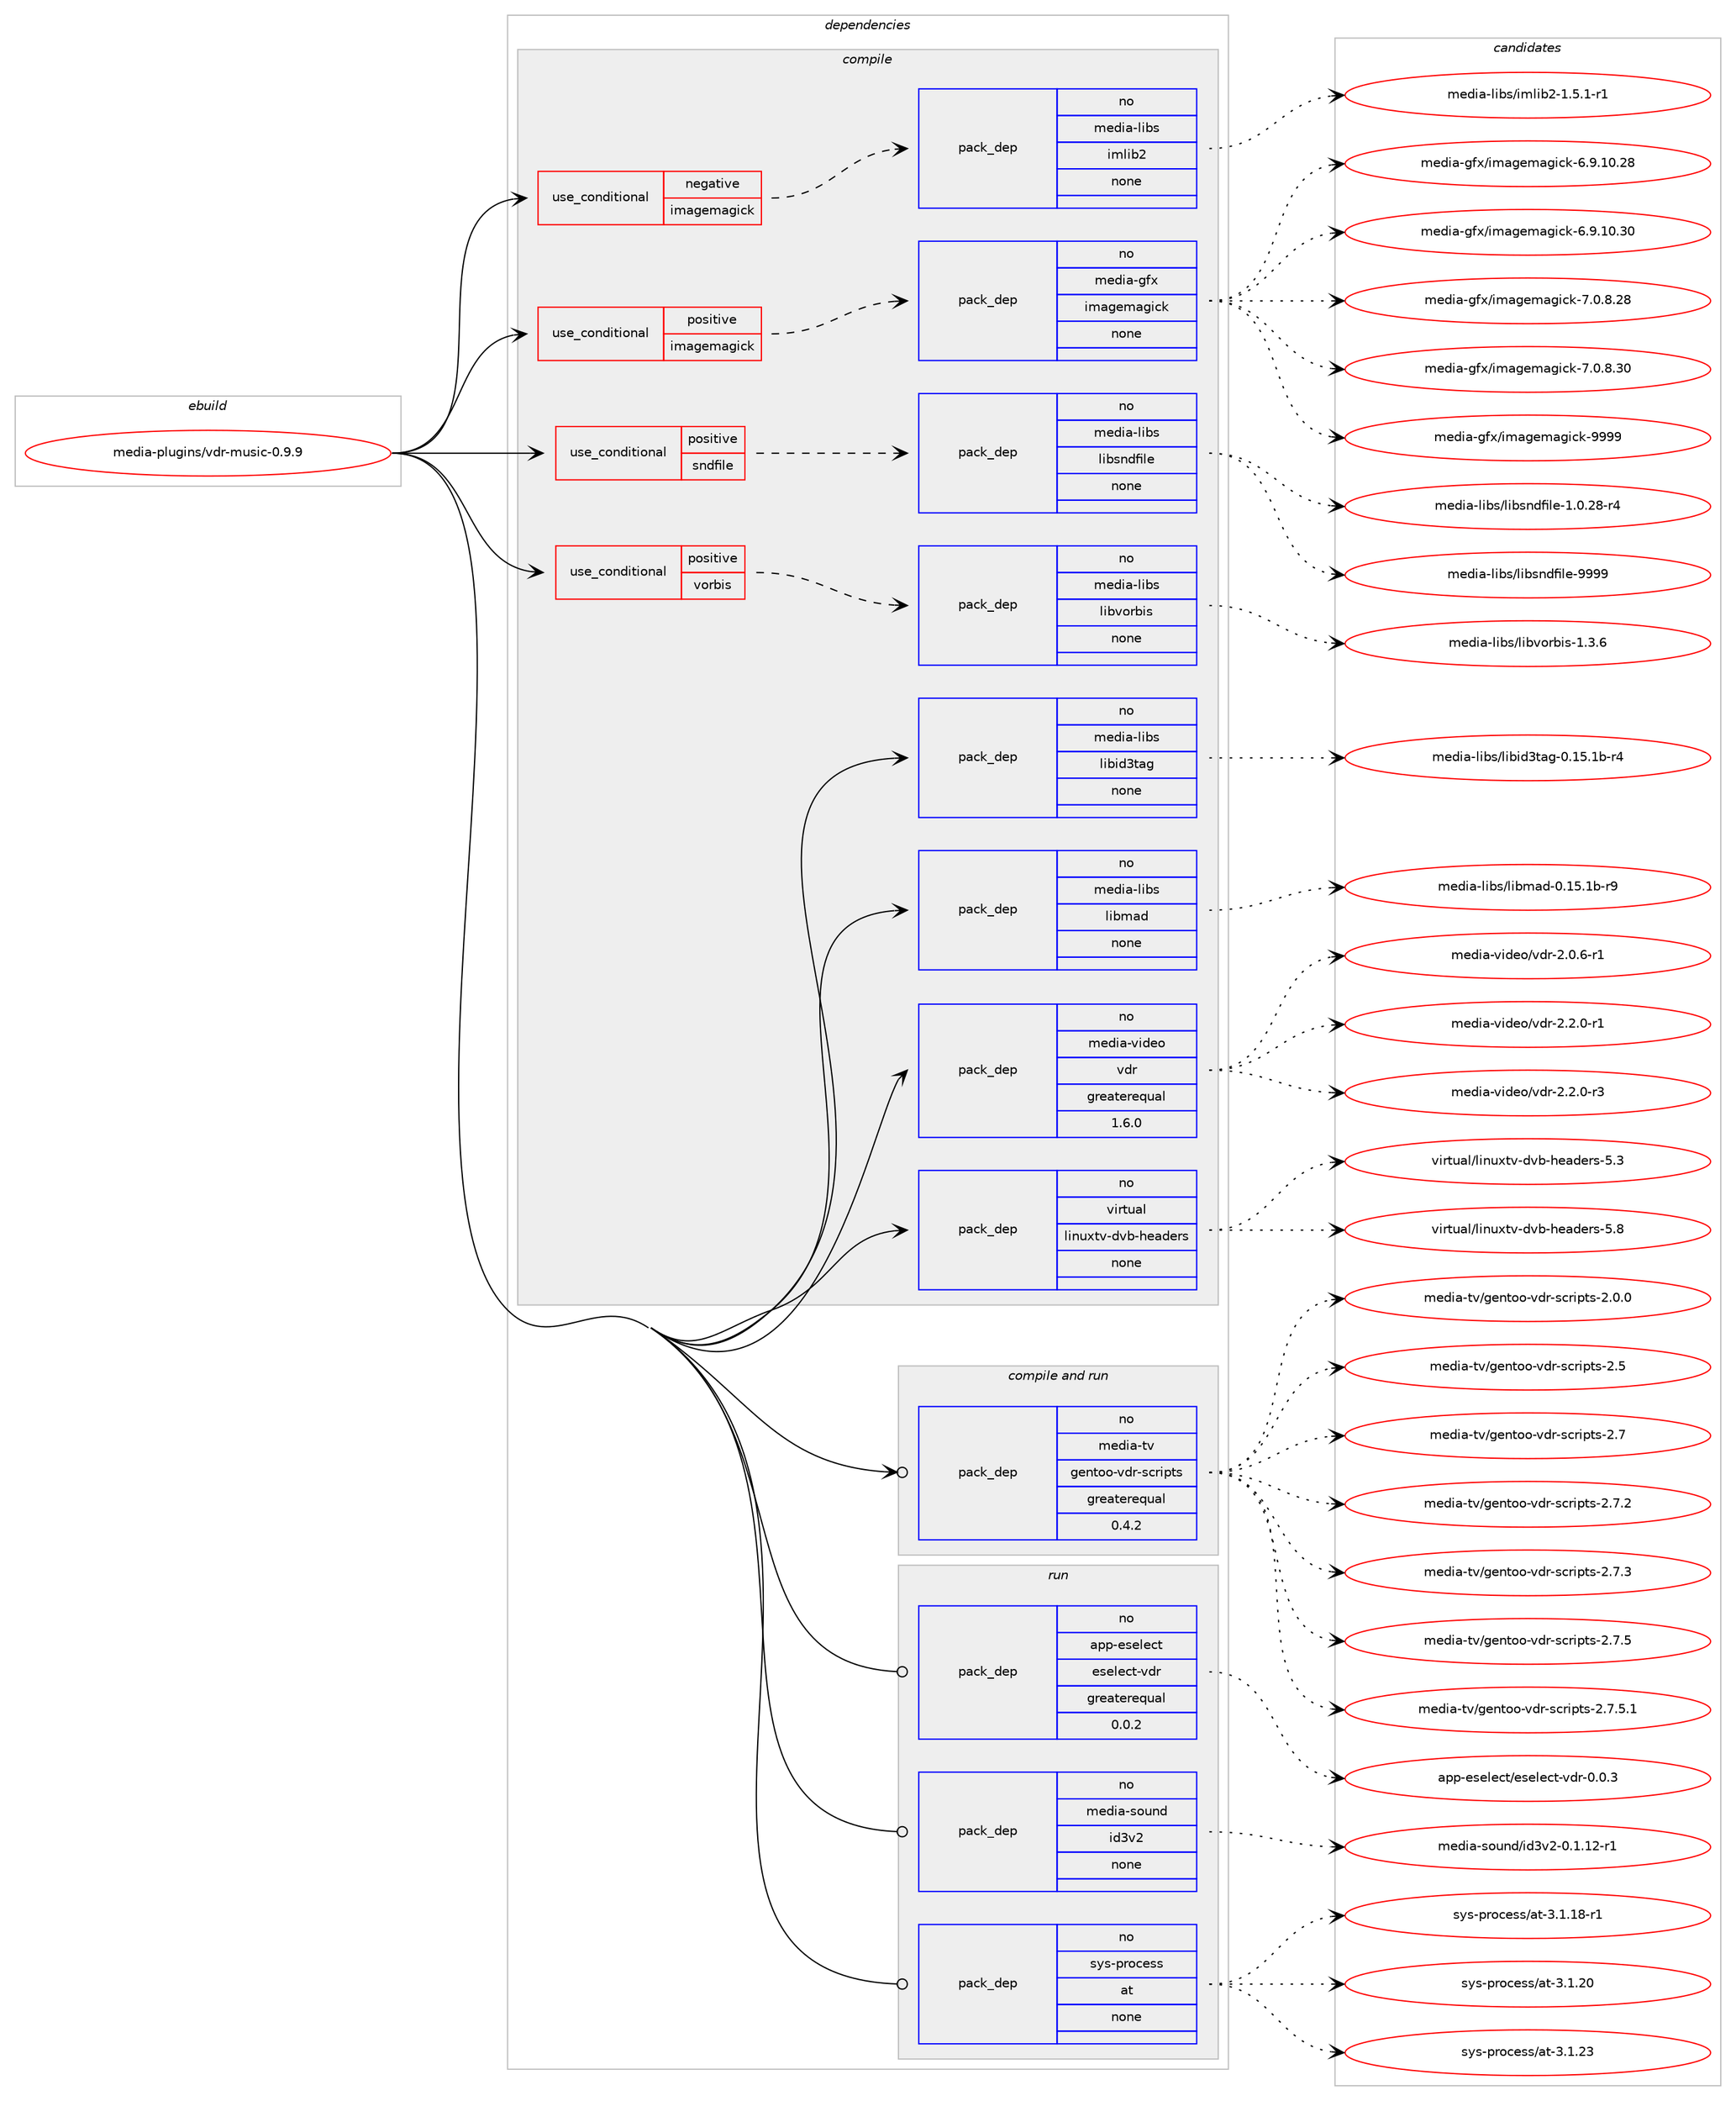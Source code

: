 digraph prolog {

# *************
# Graph options
# *************

newrank=true;
concentrate=true;
compound=true;
graph [rankdir=LR,fontname=Helvetica,fontsize=10,ranksep=1.5];#, ranksep=2.5, nodesep=0.2];
edge  [arrowhead=vee];
node  [fontname=Helvetica,fontsize=10];

# **********
# The ebuild
# **********

subgraph cluster_leftcol {
color=gray;
rank=same;
label=<<i>ebuild</i>>;
id [label="media-plugins/vdr-music-0.9.9", color=red, width=4, href="../media-plugins/vdr-music-0.9.9.svg"];
}

# ****************
# The dependencies
# ****************

subgraph cluster_midcol {
color=gray;
label=<<i>dependencies</i>>;
subgraph cluster_compile {
fillcolor="#eeeeee";
style=filled;
label=<<i>compile</i>>;
subgraph cond436510 {
dependency1622663 [label=<<TABLE BORDER="0" CELLBORDER="1" CELLSPACING="0" CELLPADDING="4"><TR><TD ROWSPAN="3" CELLPADDING="10">use_conditional</TD></TR><TR><TD>negative</TD></TR><TR><TD>imagemagick</TD></TR></TABLE>>, shape=none, color=red];
subgraph pack1159996 {
dependency1622664 [label=<<TABLE BORDER="0" CELLBORDER="1" CELLSPACING="0" CELLPADDING="4" WIDTH="220"><TR><TD ROWSPAN="6" CELLPADDING="30">pack_dep</TD></TR><TR><TD WIDTH="110">no</TD></TR><TR><TD>media-libs</TD></TR><TR><TD>imlib2</TD></TR><TR><TD>none</TD></TR><TR><TD></TD></TR></TABLE>>, shape=none, color=blue];
}
dependency1622663:e -> dependency1622664:w [weight=20,style="dashed",arrowhead="vee"];
}
id:e -> dependency1622663:w [weight=20,style="solid",arrowhead="vee"];
subgraph cond436511 {
dependency1622665 [label=<<TABLE BORDER="0" CELLBORDER="1" CELLSPACING="0" CELLPADDING="4"><TR><TD ROWSPAN="3" CELLPADDING="10">use_conditional</TD></TR><TR><TD>positive</TD></TR><TR><TD>imagemagick</TD></TR></TABLE>>, shape=none, color=red];
subgraph pack1159997 {
dependency1622666 [label=<<TABLE BORDER="0" CELLBORDER="1" CELLSPACING="0" CELLPADDING="4" WIDTH="220"><TR><TD ROWSPAN="6" CELLPADDING="30">pack_dep</TD></TR><TR><TD WIDTH="110">no</TD></TR><TR><TD>media-gfx</TD></TR><TR><TD>imagemagick</TD></TR><TR><TD>none</TD></TR><TR><TD></TD></TR></TABLE>>, shape=none, color=blue];
}
dependency1622665:e -> dependency1622666:w [weight=20,style="dashed",arrowhead="vee"];
}
id:e -> dependency1622665:w [weight=20,style="solid",arrowhead="vee"];
subgraph cond436512 {
dependency1622667 [label=<<TABLE BORDER="0" CELLBORDER="1" CELLSPACING="0" CELLPADDING="4"><TR><TD ROWSPAN="3" CELLPADDING="10">use_conditional</TD></TR><TR><TD>positive</TD></TR><TR><TD>sndfile</TD></TR></TABLE>>, shape=none, color=red];
subgraph pack1159998 {
dependency1622668 [label=<<TABLE BORDER="0" CELLBORDER="1" CELLSPACING="0" CELLPADDING="4" WIDTH="220"><TR><TD ROWSPAN="6" CELLPADDING="30">pack_dep</TD></TR><TR><TD WIDTH="110">no</TD></TR><TR><TD>media-libs</TD></TR><TR><TD>libsndfile</TD></TR><TR><TD>none</TD></TR><TR><TD></TD></TR></TABLE>>, shape=none, color=blue];
}
dependency1622667:e -> dependency1622668:w [weight=20,style="dashed",arrowhead="vee"];
}
id:e -> dependency1622667:w [weight=20,style="solid",arrowhead="vee"];
subgraph cond436513 {
dependency1622669 [label=<<TABLE BORDER="0" CELLBORDER="1" CELLSPACING="0" CELLPADDING="4"><TR><TD ROWSPAN="3" CELLPADDING="10">use_conditional</TD></TR><TR><TD>positive</TD></TR><TR><TD>vorbis</TD></TR></TABLE>>, shape=none, color=red];
subgraph pack1159999 {
dependency1622670 [label=<<TABLE BORDER="0" CELLBORDER="1" CELLSPACING="0" CELLPADDING="4" WIDTH="220"><TR><TD ROWSPAN="6" CELLPADDING="30">pack_dep</TD></TR><TR><TD WIDTH="110">no</TD></TR><TR><TD>media-libs</TD></TR><TR><TD>libvorbis</TD></TR><TR><TD>none</TD></TR><TR><TD></TD></TR></TABLE>>, shape=none, color=blue];
}
dependency1622669:e -> dependency1622670:w [weight=20,style="dashed",arrowhead="vee"];
}
id:e -> dependency1622669:w [weight=20,style="solid",arrowhead="vee"];
subgraph pack1160000 {
dependency1622671 [label=<<TABLE BORDER="0" CELLBORDER="1" CELLSPACING="0" CELLPADDING="4" WIDTH="220"><TR><TD ROWSPAN="6" CELLPADDING="30">pack_dep</TD></TR><TR><TD WIDTH="110">no</TD></TR><TR><TD>media-libs</TD></TR><TR><TD>libid3tag</TD></TR><TR><TD>none</TD></TR><TR><TD></TD></TR></TABLE>>, shape=none, color=blue];
}
id:e -> dependency1622671:w [weight=20,style="solid",arrowhead="vee"];
subgraph pack1160001 {
dependency1622672 [label=<<TABLE BORDER="0" CELLBORDER="1" CELLSPACING="0" CELLPADDING="4" WIDTH="220"><TR><TD ROWSPAN="6" CELLPADDING="30">pack_dep</TD></TR><TR><TD WIDTH="110">no</TD></TR><TR><TD>media-libs</TD></TR><TR><TD>libmad</TD></TR><TR><TD>none</TD></TR><TR><TD></TD></TR></TABLE>>, shape=none, color=blue];
}
id:e -> dependency1622672:w [weight=20,style="solid",arrowhead="vee"];
subgraph pack1160002 {
dependency1622673 [label=<<TABLE BORDER="0" CELLBORDER="1" CELLSPACING="0" CELLPADDING="4" WIDTH="220"><TR><TD ROWSPAN="6" CELLPADDING="30">pack_dep</TD></TR><TR><TD WIDTH="110">no</TD></TR><TR><TD>media-video</TD></TR><TR><TD>vdr</TD></TR><TR><TD>greaterequal</TD></TR><TR><TD>1.6.0</TD></TR></TABLE>>, shape=none, color=blue];
}
id:e -> dependency1622673:w [weight=20,style="solid",arrowhead="vee"];
subgraph pack1160003 {
dependency1622674 [label=<<TABLE BORDER="0" CELLBORDER="1" CELLSPACING="0" CELLPADDING="4" WIDTH="220"><TR><TD ROWSPAN="6" CELLPADDING="30">pack_dep</TD></TR><TR><TD WIDTH="110">no</TD></TR><TR><TD>virtual</TD></TR><TR><TD>linuxtv-dvb-headers</TD></TR><TR><TD>none</TD></TR><TR><TD></TD></TR></TABLE>>, shape=none, color=blue];
}
id:e -> dependency1622674:w [weight=20,style="solid",arrowhead="vee"];
}
subgraph cluster_compileandrun {
fillcolor="#eeeeee";
style=filled;
label=<<i>compile and run</i>>;
subgraph pack1160004 {
dependency1622675 [label=<<TABLE BORDER="0" CELLBORDER="1" CELLSPACING="0" CELLPADDING="4" WIDTH="220"><TR><TD ROWSPAN="6" CELLPADDING="30">pack_dep</TD></TR><TR><TD WIDTH="110">no</TD></TR><TR><TD>media-tv</TD></TR><TR><TD>gentoo-vdr-scripts</TD></TR><TR><TD>greaterequal</TD></TR><TR><TD>0.4.2</TD></TR></TABLE>>, shape=none, color=blue];
}
id:e -> dependency1622675:w [weight=20,style="solid",arrowhead="odotvee"];
}
subgraph cluster_run {
fillcolor="#eeeeee";
style=filled;
label=<<i>run</i>>;
subgraph pack1160005 {
dependency1622676 [label=<<TABLE BORDER="0" CELLBORDER="1" CELLSPACING="0" CELLPADDING="4" WIDTH="220"><TR><TD ROWSPAN="6" CELLPADDING="30">pack_dep</TD></TR><TR><TD WIDTH="110">no</TD></TR><TR><TD>app-eselect</TD></TR><TR><TD>eselect-vdr</TD></TR><TR><TD>greaterequal</TD></TR><TR><TD>0.0.2</TD></TR></TABLE>>, shape=none, color=blue];
}
id:e -> dependency1622676:w [weight=20,style="solid",arrowhead="odot"];
subgraph pack1160006 {
dependency1622677 [label=<<TABLE BORDER="0" CELLBORDER="1" CELLSPACING="0" CELLPADDING="4" WIDTH="220"><TR><TD ROWSPAN="6" CELLPADDING="30">pack_dep</TD></TR><TR><TD WIDTH="110">no</TD></TR><TR><TD>media-sound</TD></TR><TR><TD>id3v2</TD></TR><TR><TD>none</TD></TR><TR><TD></TD></TR></TABLE>>, shape=none, color=blue];
}
id:e -> dependency1622677:w [weight=20,style="solid",arrowhead="odot"];
subgraph pack1160007 {
dependency1622678 [label=<<TABLE BORDER="0" CELLBORDER="1" CELLSPACING="0" CELLPADDING="4" WIDTH="220"><TR><TD ROWSPAN="6" CELLPADDING="30">pack_dep</TD></TR><TR><TD WIDTH="110">no</TD></TR><TR><TD>sys-process</TD></TR><TR><TD>at</TD></TR><TR><TD>none</TD></TR><TR><TD></TD></TR></TABLE>>, shape=none, color=blue];
}
id:e -> dependency1622678:w [weight=20,style="solid",arrowhead="odot"];
}
}

# **************
# The candidates
# **************

subgraph cluster_choices {
rank=same;
color=gray;
label=<<i>candidates</i>>;

subgraph choice1159996 {
color=black;
nodesep=1;
choice1091011001059745108105981154710510910810598504549465346494511449 [label="media-libs/imlib2-1.5.1-r1", color=red, width=4,href="../media-libs/imlib2-1.5.1-r1.svg"];
dependency1622664:e -> choice1091011001059745108105981154710510910810598504549465346494511449:w [style=dotted,weight="100"];
}
subgraph choice1159997 {
color=black;
nodesep=1;
choice10910110010597451031021204710510997103101109971031059910745544657464948465056 [label="media-gfx/imagemagick-6.9.10.28", color=red, width=4,href="../media-gfx/imagemagick-6.9.10.28.svg"];
choice10910110010597451031021204710510997103101109971031059910745544657464948465148 [label="media-gfx/imagemagick-6.9.10.30", color=red, width=4,href="../media-gfx/imagemagick-6.9.10.30.svg"];
choice109101100105974510310212047105109971031011099710310599107455546484656465056 [label="media-gfx/imagemagick-7.0.8.28", color=red, width=4,href="../media-gfx/imagemagick-7.0.8.28.svg"];
choice109101100105974510310212047105109971031011099710310599107455546484656465148 [label="media-gfx/imagemagick-7.0.8.30", color=red, width=4,href="../media-gfx/imagemagick-7.0.8.30.svg"];
choice1091011001059745103102120471051099710310110997103105991074557575757 [label="media-gfx/imagemagick-9999", color=red, width=4,href="../media-gfx/imagemagick-9999.svg"];
dependency1622666:e -> choice10910110010597451031021204710510997103101109971031059910745544657464948465056:w [style=dotted,weight="100"];
dependency1622666:e -> choice10910110010597451031021204710510997103101109971031059910745544657464948465148:w [style=dotted,weight="100"];
dependency1622666:e -> choice109101100105974510310212047105109971031011099710310599107455546484656465056:w [style=dotted,weight="100"];
dependency1622666:e -> choice109101100105974510310212047105109971031011099710310599107455546484656465148:w [style=dotted,weight="100"];
dependency1622666:e -> choice1091011001059745103102120471051099710310110997103105991074557575757:w [style=dotted,weight="100"];
}
subgraph choice1159998 {
color=black;
nodesep=1;
choice1091011001059745108105981154710810598115110100102105108101454946484650564511452 [label="media-libs/libsndfile-1.0.28-r4", color=red, width=4,href="../media-libs/libsndfile-1.0.28-r4.svg"];
choice10910110010597451081059811547108105981151101001021051081014557575757 [label="media-libs/libsndfile-9999", color=red, width=4,href="../media-libs/libsndfile-9999.svg"];
dependency1622668:e -> choice1091011001059745108105981154710810598115110100102105108101454946484650564511452:w [style=dotted,weight="100"];
dependency1622668:e -> choice10910110010597451081059811547108105981151101001021051081014557575757:w [style=dotted,weight="100"];
}
subgraph choice1159999 {
color=black;
nodesep=1;
choice109101100105974510810598115471081059811811111498105115454946514654 [label="media-libs/libvorbis-1.3.6", color=red, width=4,href="../media-libs/libvorbis-1.3.6.svg"];
dependency1622670:e -> choice109101100105974510810598115471081059811811111498105115454946514654:w [style=dotted,weight="100"];
}
subgraph choice1160000 {
color=black;
nodesep=1;
choice1091011001059745108105981154710810598105100511169710345484649534649984511452 [label="media-libs/libid3tag-0.15.1b-r4", color=red, width=4,href="../media-libs/libid3tag-0.15.1b-r4.svg"];
dependency1622671:e -> choice1091011001059745108105981154710810598105100511169710345484649534649984511452:w [style=dotted,weight="100"];
}
subgraph choice1160001 {
color=black;
nodesep=1;
choice10910110010597451081059811547108105981099710045484649534649984511457 [label="media-libs/libmad-0.15.1b-r9", color=red, width=4,href="../media-libs/libmad-0.15.1b-r9.svg"];
dependency1622672:e -> choice10910110010597451081059811547108105981099710045484649534649984511457:w [style=dotted,weight="100"];
}
subgraph choice1160002 {
color=black;
nodesep=1;
choice1091011001059745118105100101111471181001144550464846544511449 [label="media-video/vdr-2.0.6-r1", color=red, width=4,href="../media-video/vdr-2.0.6-r1.svg"];
choice1091011001059745118105100101111471181001144550465046484511449 [label="media-video/vdr-2.2.0-r1", color=red, width=4,href="../media-video/vdr-2.2.0-r1.svg"];
choice1091011001059745118105100101111471181001144550465046484511451 [label="media-video/vdr-2.2.0-r3", color=red, width=4,href="../media-video/vdr-2.2.0-r3.svg"];
dependency1622673:e -> choice1091011001059745118105100101111471181001144550464846544511449:w [style=dotted,weight="100"];
dependency1622673:e -> choice1091011001059745118105100101111471181001144550465046484511449:w [style=dotted,weight="100"];
dependency1622673:e -> choice1091011001059745118105100101111471181001144550465046484511451:w [style=dotted,weight="100"];
}
subgraph choice1160003 {
color=black;
nodesep=1;
choice11810511411611797108471081051101171201161184510011898451041019710010111411545534651 [label="virtual/linuxtv-dvb-headers-5.3", color=red, width=4,href="../virtual/linuxtv-dvb-headers-5.3.svg"];
choice11810511411611797108471081051101171201161184510011898451041019710010111411545534656 [label="virtual/linuxtv-dvb-headers-5.8", color=red, width=4,href="../virtual/linuxtv-dvb-headers-5.8.svg"];
dependency1622674:e -> choice11810511411611797108471081051101171201161184510011898451041019710010111411545534651:w [style=dotted,weight="100"];
dependency1622674:e -> choice11810511411611797108471081051101171201161184510011898451041019710010111411545534656:w [style=dotted,weight="100"];
}
subgraph choice1160004 {
color=black;
nodesep=1;
choice109101100105974511611847103101110116111111451181001144511599114105112116115455046484648 [label="media-tv/gentoo-vdr-scripts-2.0.0", color=red, width=4,href="../media-tv/gentoo-vdr-scripts-2.0.0.svg"];
choice10910110010597451161184710310111011611111145118100114451159911410511211611545504653 [label="media-tv/gentoo-vdr-scripts-2.5", color=red, width=4,href="../media-tv/gentoo-vdr-scripts-2.5.svg"];
choice10910110010597451161184710310111011611111145118100114451159911410511211611545504655 [label="media-tv/gentoo-vdr-scripts-2.7", color=red, width=4,href="../media-tv/gentoo-vdr-scripts-2.7.svg"];
choice109101100105974511611847103101110116111111451181001144511599114105112116115455046554650 [label="media-tv/gentoo-vdr-scripts-2.7.2", color=red, width=4,href="../media-tv/gentoo-vdr-scripts-2.7.2.svg"];
choice109101100105974511611847103101110116111111451181001144511599114105112116115455046554651 [label="media-tv/gentoo-vdr-scripts-2.7.3", color=red, width=4,href="../media-tv/gentoo-vdr-scripts-2.7.3.svg"];
choice109101100105974511611847103101110116111111451181001144511599114105112116115455046554653 [label="media-tv/gentoo-vdr-scripts-2.7.5", color=red, width=4,href="../media-tv/gentoo-vdr-scripts-2.7.5.svg"];
choice1091011001059745116118471031011101161111114511810011445115991141051121161154550465546534649 [label="media-tv/gentoo-vdr-scripts-2.7.5.1", color=red, width=4,href="../media-tv/gentoo-vdr-scripts-2.7.5.1.svg"];
dependency1622675:e -> choice109101100105974511611847103101110116111111451181001144511599114105112116115455046484648:w [style=dotted,weight="100"];
dependency1622675:e -> choice10910110010597451161184710310111011611111145118100114451159911410511211611545504653:w [style=dotted,weight="100"];
dependency1622675:e -> choice10910110010597451161184710310111011611111145118100114451159911410511211611545504655:w [style=dotted,weight="100"];
dependency1622675:e -> choice109101100105974511611847103101110116111111451181001144511599114105112116115455046554650:w [style=dotted,weight="100"];
dependency1622675:e -> choice109101100105974511611847103101110116111111451181001144511599114105112116115455046554651:w [style=dotted,weight="100"];
dependency1622675:e -> choice109101100105974511611847103101110116111111451181001144511599114105112116115455046554653:w [style=dotted,weight="100"];
dependency1622675:e -> choice1091011001059745116118471031011101161111114511810011445115991141051121161154550465546534649:w [style=dotted,weight="100"];
}
subgraph choice1160005 {
color=black;
nodesep=1;
choice971121124510111510110810199116471011151011081019911645118100114454846484651 [label="app-eselect/eselect-vdr-0.0.3", color=red, width=4,href="../app-eselect/eselect-vdr-0.0.3.svg"];
dependency1622676:e -> choice971121124510111510110810199116471011151011081019911645118100114454846484651:w [style=dotted,weight="100"];
}
subgraph choice1160006 {
color=black;
nodesep=1;
choice1091011001059745115111117110100471051005111850454846494649504511449 [label="media-sound/id3v2-0.1.12-r1", color=red, width=4,href="../media-sound/id3v2-0.1.12-r1.svg"];
dependency1622677:e -> choice1091011001059745115111117110100471051005111850454846494649504511449:w [style=dotted,weight="100"];
}
subgraph choice1160007 {
color=black;
nodesep=1;
choice11512111545112114111991011151154797116455146494649564511449 [label="sys-process/at-3.1.18-r1", color=red, width=4,href="../sys-process/at-3.1.18-r1.svg"];
choice1151211154511211411199101115115479711645514649465048 [label="sys-process/at-3.1.20", color=red, width=4,href="../sys-process/at-3.1.20.svg"];
choice1151211154511211411199101115115479711645514649465051 [label="sys-process/at-3.1.23", color=red, width=4,href="../sys-process/at-3.1.23.svg"];
dependency1622678:e -> choice11512111545112114111991011151154797116455146494649564511449:w [style=dotted,weight="100"];
dependency1622678:e -> choice1151211154511211411199101115115479711645514649465048:w [style=dotted,weight="100"];
dependency1622678:e -> choice1151211154511211411199101115115479711645514649465051:w [style=dotted,weight="100"];
}
}

}

